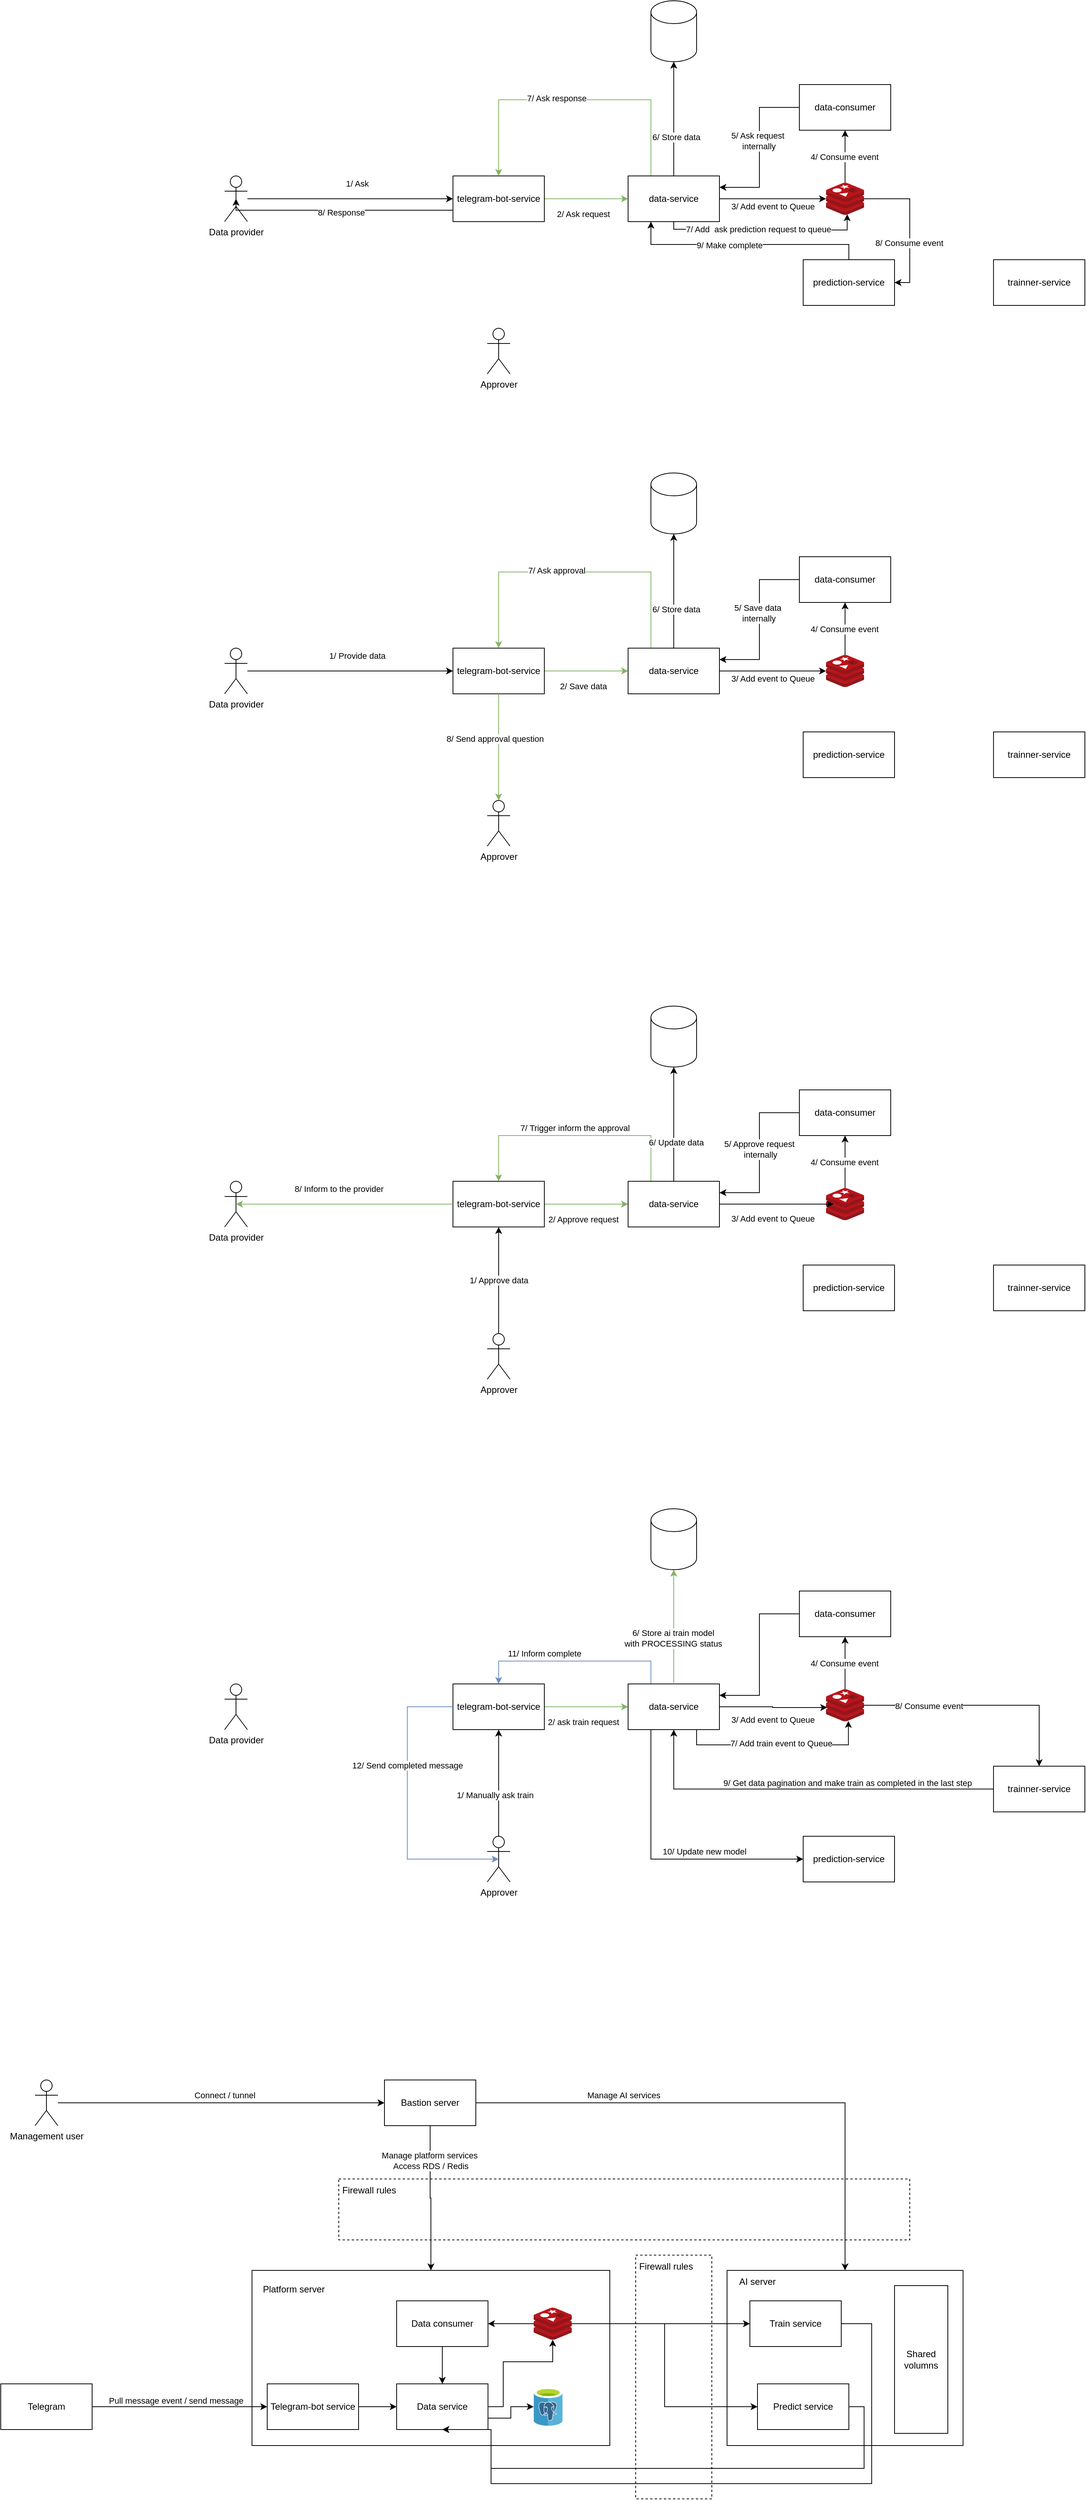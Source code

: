 <mxfile version="26.2.12">
  <diagram name="Trang-1" id="AXWlvSNla_RAR7lnpOjU">
    <mxGraphModel dx="2284" dy="2015" grid="1" gridSize="10" guides="1" tooltips="1" connect="1" arrows="1" fold="1" page="1" pageScale="1" pageWidth="827" pageHeight="1169" math="0" shadow="0">
      <root>
        <mxCell id="0" />
        <mxCell id="1" parent="0" />
        <mxCell id="k8JCHffFgAKn8S13gcyo-135" value="" style="rounded=0;whiteSpace=wrap;html=1;dashed=1;" vertex="1" parent="1">
          <mxGeometry x="390" y="2170" width="750" height="80" as="geometry" />
        </mxCell>
        <mxCell id="k8JCHffFgAKn8S13gcyo-133" value="" style="rounded=0;whiteSpace=wrap;html=1;dashed=1;" vertex="1" parent="1">
          <mxGeometry x="780" y="2270" width="100" height="320" as="geometry" />
        </mxCell>
        <mxCell id="k8JCHffFgAKn8S13gcyo-103" value="" style="rounded=0;whiteSpace=wrap;html=1;" vertex="1" parent="1">
          <mxGeometry x="276" y="2290" width="470" height="230" as="geometry" />
        </mxCell>
        <mxCell id="b6K9dIR8Z8Ix09CzyU5L-2" value="Approver" style="shape=umlActor;verticalLabelPosition=bottom;verticalAlign=top;html=1;outlineConnect=0;" parent="1" vertex="1">
          <mxGeometry x="585" y="360" width="30" height="60" as="geometry" />
        </mxCell>
        <mxCell id="b6K9dIR8Z8Ix09CzyU5L-9" style="edgeStyle=orthogonalEdgeStyle;rounded=0;orthogonalLoop=1;jettySize=auto;html=1;entryX=0;entryY=0.5;entryDx=0;entryDy=0;" parent="1" source="b6K9dIR8Z8Ix09CzyU5L-3" target="b6K9dIR8Z8Ix09CzyU5L-7" edge="1">
          <mxGeometry relative="1" as="geometry" />
        </mxCell>
        <mxCell id="b6K9dIR8Z8Ix09CzyU5L-21" value="1/ Provide data" style="edgeLabel;html=1;align=center;verticalAlign=middle;resizable=0;points=[];" parent="b6K9dIR8Z8Ix09CzyU5L-9" vertex="1" connectable="0">
          <mxGeometry x="-0.358" y="1" relative="1" as="geometry">
            <mxPoint x="57" y="-19" as="offset" />
          </mxGeometry>
        </mxCell>
        <mxCell id="b6K9dIR8Z8Ix09CzyU5L-3" value="Data provider" style="shape=umlActor;verticalLabelPosition=bottom;verticalAlign=top;html=1;outlineConnect=0;" parent="1" vertex="1">
          <mxGeometry x="240" y="160" width="30" height="60" as="geometry" />
        </mxCell>
        <mxCell id="b6K9dIR8Z8Ix09CzyU5L-4" value="trainner-service" style="rounded=0;whiteSpace=wrap;html=1;" parent="1" vertex="1">
          <mxGeometry x="1250" y="270" width="120" height="60" as="geometry" />
        </mxCell>
        <mxCell id="b6K9dIR8Z8Ix09CzyU5L-12" value="" style="edgeStyle=orthogonalEdgeStyle;rounded=0;orthogonalLoop=1;jettySize=auto;html=1;fillColor=#d5e8d4;strokeColor=light-dark(#82B366,#FFFFFF);" parent="1" source="b6K9dIR8Z8Ix09CzyU5L-7" target="b6K9dIR8Z8Ix09CzyU5L-11" edge="1">
          <mxGeometry relative="1" as="geometry">
            <Array as="points">
              <mxPoint x="720" y="190" />
              <mxPoint x="720" y="190" />
            </Array>
          </mxGeometry>
        </mxCell>
        <mxCell id="b6K9dIR8Z8Ix09CzyU5L-22" value="2/ Save data" style="edgeLabel;html=1;align=center;verticalAlign=middle;resizable=0;points=[];" parent="b6K9dIR8Z8Ix09CzyU5L-12" vertex="1" connectable="0">
          <mxGeometry x="-0.406" y="2" relative="1" as="geometry">
            <mxPoint x="18" y="22" as="offset" />
          </mxGeometry>
        </mxCell>
        <mxCell id="b6K9dIR8Z8Ix09CzyU5L-7" value="telegram-bot-service" style="rounded=0;whiteSpace=wrap;html=1;" parent="1" vertex="1">
          <mxGeometry x="540" y="160" width="120" height="60" as="geometry" />
        </mxCell>
        <mxCell id="b6K9dIR8Z8Ix09CzyU5L-10" value="prediction-service" style="rounded=0;whiteSpace=wrap;html=1;" parent="1" vertex="1">
          <mxGeometry x="1000" y="270" width="120" height="60" as="geometry" />
        </mxCell>
        <mxCell id="b6K9dIR8Z8Ix09CzyU5L-19" style="edgeStyle=orthogonalEdgeStyle;rounded=0;orthogonalLoop=1;jettySize=auto;html=1;exitX=0.25;exitY=0;exitDx=0;exitDy=0;entryX=0.5;entryY=0;entryDx=0;entryDy=0;fillColor=#d5e8d4;strokeColor=light-dark(#82B366,#67AB9F);" parent="1" source="b6K9dIR8Z8Ix09CzyU5L-11" target="b6K9dIR8Z8Ix09CzyU5L-7" edge="1">
          <mxGeometry relative="1" as="geometry">
            <Array as="points">
              <mxPoint x="800" y="60" />
              <mxPoint x="600" y="60" />
            </Array>
          </mxGeometry>
        </mxCell>
        <mxCell id="b6K9dIR8Z8Ix09CzyU5L-25" value="7/ Ask approval" style="edgeLabel;html=1;align=center;verticalAlign=middle;resizable=0;points=[];" parent="b6K9dIR8Z8Ix09CzyU5L-19" vertex="1" connectable="0">
          <mxGeometry x="0.117" y="-2" relative="1" as="geometry">
            <mxPoint x="-1" as="offset" />
          </mxGeometry>
        </mxCell>
        <mxCell id="k8JCHffFgAKn8S13gcyo-5" style="edgeStyle=orthogonalEdgeStyle;rounded=0;orthogonalLoop=1;jettySize=auto;html=1;" edge="1" parent="1" source="b6K9dIR8Z8Ix09CzyU5L-11" target="k8JCHffFgAKn8S13gcyo-3">
          <mxGeometry relative="1" as="geometry" />
        </mxCell>
        <mxCell id="k8JCHffFgAKn8S13gcyo-6" value="3/ Add event to Queue" style="edgeLabel;html=1;align=center;verticalAlign=middle;resizable=0;points=[];" vertex="1" connectable="0" parent="k8JCHffFgAKn8S13gcyo-5">
          <mxGeometry x="-0.435" y="3" relative="1" as="geometry">
            <mxPoint x="30" y="13" as="offset" />
          </mxGeometry>
        </mxCell>
        <mxCell id="b6K9dIR8Z8Ix09CzyU5L-11" value="data-service" style="rounded=0;whiteSpace=wrap;html=1;" parent="1" vertex="1">
          <mxGeometry x="770" y="160" width="120" height="60" as="geometry" />
        </mxCell>
        <mxCell id="b6K9dIR8Z8Ix09CzyU5L-13" value="" style="shape=cylinder3;whiteSpace=wrap;html=1;boundedLbl=1;backgroundOutline=1;size=15;" parent="1" vertex="1">
          <mxGeometry x="800" y="-70" width="60" height="80" as="geometry" />
        </mxCell>
        <mxCell id="b6K9dIR8Z8Ix09CzyU5L-14" style="edgeStyle=orthogonalEdgeStyle;rounded=0;orthogonalLoop=1;jettySize=auto;html=1;entryX=0.5;entryY=1;entryDx=0;entryDy=0;entryPerimeter=0;strokeColor=light-dark(#000000,#67AB9F);" parent="1" source="b6K9dIR8Z8Ix09CzyU5L-11" target="b6K9dIR8Z8Ix09CzyU5L-13" edge="1">
          <mxGeometry relative="1" as="geometry" />
        </mxCell>
        <mxCell id="b6K9dIR8Z8Ix09CzyU5L-23" value="&lt;span style=&quot;color: rgba(0, 0, 0, 0); font-family: monospace; font-size: 0px; text-align: start; background-color: rgb(251, 251, 251);&quot;&gt;%3CmxGraphModel%3E%3Croot%3E%3CmxCell%20id%3D%220%22%2F%3E%3CmxCell%20id%3D%221%22%20parent%3D%220%22%2F%3E%3CmxCell%20id%3D%222%22%20value%3D%222%2F%20Ssve%20data%22%20style%3D%22edgeLabel%3Bhtml%3D1%3Balign%3Dcenter%3BverticalAlign%3Dmiddle%3Bresizable%3D0%3Bpoints%3D%5B%5D%3B%22%20vertex%3D%221%22%20connectable%3D%220%22%20parent%3D%221%22%3E%3CmxGeometry%20x%3D%22710%22%20y%3D%22210%22%20as%3D%22geometry%22%2F%3E%3C%2FmxCell%3E%3C%2Froot%3E%3C%2FmxGraphModel%3&lt;/span&gt;" style="edgeLabel;html=1;align=center;verticalAlign=middle;resizable=0;points=[];" parent="b6K9dIR8Z8Ix09CzyU5L-14" vertex="1" connectable="0">
          <mxGeometry x="-0.107" y="-1" relative="1" as="geometry">
            <mxPoint as="offset" />
          </mxGeometry>
        </mxCell>
        <mxCell id="b6K9dIR8Z8Ix09CzyU5L-24" value="6/ Store data" style="edgeLabel;html=1;align=center;verticalAlign=middle;resizable=0;points=[];" parent="b6K9dIR8Z8Ix09CzyU5L-14" vertex="1" connectable="0">
          <mxGeometry x="-0.32" y="-3" relative="1" as="geometry">
            <mxPoint as="offset" />
          </mxGeometry>
        </mxCell>
        <mxCell id="b6K9dIR8Z8Ix09CzyU5L-20" style="edgeStyle=orthogonalEdgeStyle;rounded=0;orthogonalLoop=1;jettySize=auto;html=1;entryX=0.5;entryY=0;entryDx=0;entryDy=0;entryPerimeter=0;fillColor=#d5e8d4;strokeColor=light-dark(#82B366,#67AB9F);" parent="1" source="b6K9dIR8Z8Ix09CzyU5L-7" target="b6K9dIR8Z8Ix09CzyU5L-2" edge="1">
          <mxGeometry relative="1" as="geometry" />
        </mxCell>
        <mxCell id="b6K9dIR8Z8Ix09CzyU5L-26" value="8/ Send approval question" style="edgeLabel;html=1;align=center;verticalAlign=middle;resizable=0;points=[];" parent="b6K9dIR8Z8Ix09CzyU5L-20" vertex="1" connectable="0">
          <mxGeometry x="-0.158" y="-5" relative="1" as="geometry">
            <mxPoint as="offset" />
          </mxGeometry>
        </mxCell>
        <mxCell id="b6K9dIR8Z8Ix09CzyU5L-134" value="1/ Approve data" style="edgeStyle=orthogonalEdgeStyle;rounded=0;orthogonalLoop=1;jettySize=auto;html=1;entryX=0.5;entryY=1;entryDx=0;entryDy=0;" parent="1" source="b6K9dIR8Z8Ix09CzyU5L-28" target="b6K9dIR8Z8Ix09CzyU5L-35" edge="1">
          <mxGeometry relative="1" as="geometry" />
        </mxCell>
        <mxCell id="b6K9dIR8Z8Ix09CzyU5L-28" value="Approver" style="shape=umlActor;verticalLabelPosition=bottom;verticalAlign=top;html=1;outlineConnect=0;" parent="1" vertex="1">
          <mxGeometry x="585" y="1060" width="30" height="60" as="geometry" />
        </mxCell>
        <mxCell id="b6K9dIR8Z8Ix09CzyU5L-31" value="Data provider" style="shape=umlActor;verticalLabelPosition=bottom;verticalAlign=top;html=1;outlineConnect=0;" parent="1" vertex="1">
          <mxGeometry x="240" y="860" width="30" height="60" as="geometry" />
        </mxCell>
        <mxCell id="b6K9dIR8Z8Ix09CzyU5L-33" value="" style="edgeStyle=orthogonalEdgeStyle;rounded=0;orthogonalLoop=1;jettySize=auto;html=1;fillColor=#d5e8d4;strokeColor=light-dark(#82B366,#FFFFFF);" parent="1" source="b6K9dIR8Z8Ix09CzyU5L-35" target="b6K9dIR8Z8Ix09CzyU5L-39" edge="1">
          <mxGeometry relative="1" as="geometry" />
        </mxCell>
        <mxCell id="b6K9dIR8Z8Ix09CzyU5L-34" value="2/ Approve request" style="edgeLabel;html=1;align=center;verticalAlign=middle;resizable=0;points=[];" parent="b6K9dIR8Z8Ix09CzyU5L-33" vertex="1" connectable="0">
          <mxGeometry x="-0.406" y="2" relative="1" as="geometry">
            <mxPoint x="18" y="22" as="offset" />
          </mxGeometry>
        </mxCell>
        <mxCell id="b6K9dIR8Z8Ix09CzyU5L-35" value="telegram-bot-service" style="rounded=0;whiteSpace=wrap;html=1;" parent="1" vertex="1">
          <mxGeometry x="540" y="860" width="120" height="60" as="geometry" />
        </mxCell>
        <mxCell id="b6K9dIR8Z8Ix09CzyU5L-62" style="edgeStyle=orthogonalEdgeStyle;rounded=0;orthogonalLoop=1;jettySize=auto;html=1;exitX=0.25;exitY=0;exitDx=0;exitDy=0;entryX=0.5;entryY=0;entryDx=0;entryDy=0;fillColor=#d5e8d4;strokeColor=light-dark(#82B366,#67AB9F);" parent="1" source="b6K9dIR8Z8Ix09CzyU5L-39" target="b6K9dIR8Z8Ix09CzyU5L-35" edge="1">
          <mxGeometry relative="1" as="geometry">
            <Array as="points">
              <mxPoint x="800" y="800" />
              <mxPoint x="600" y="800" />
            </Array>
          </mxGeometry>
        </mxCell>
        <mxCell id="b6K9dIR8Z8Ix09CzyU5L-63" value="7/ Trigger inform the approval" style="edgeLabel;html=1;align=center;verticalAlign=middle;resizable=0;points=[];" parent="b6K9dIR8Z8Ix09CzyU5L-62" vertex="1" connectable="0">
          <mxGeometry x="0.217" y="-2" relative="1" as="geometry">
            <mxPoint x="34" y="-8" as="offset" />
          </mxGeometry>
        </mxCell>
        <mxCell id="b6K9dIR8Z8Ix09CzyU5L-39" value="data-service" style="rounded=0;whiteSpace=wrap;html=1;" parent="1" vertex="1">
          <mxGeometry x="770" y="860" width="120" height="60" as="geometry" />
        </mxCell>
        <mxCell id="b6K9dIR8Z8Ix09CzyU5L-40" value="" style="shape=cylinder3;whiteSpace=wrap;html=1;boundedLbl=1;backgroundOutline=1;size=15;" parent="1" vertex="1">
          <mxGeometry x="800" y="630" width="60" height="80" as="geometry" />
        </mxCell>
        <mxCell id="b6K9dIR8Z8Ix09CzyU5L-41" style="edgeStyle=orthogonalEdgeStyle;rounded=0;orthogonalLoop=1;jettySize=auto;html=1;entryX=0.5;entryY=1;entryDx=0;entryDy=0;entryPerimeter=0;strokeColor=light-dark(#000000,#67AB9F);" parent="1" source="b6K9dIR8Z8Ix09CzyU5L-39" target="b6K9dIR8Z8Ix09CzyU5L-40" edge="1">
          <mxGeometry relative="1" as="geometry" />
        </mxCell>
        <mxCell id="b6K9dIR8Z8Ix09CzyU5L-42" value="&lt;span style=&quot;color: rgba(0, 0, 0, 0); font-family: monospace; font-size: 0px; text-align: start; background-color: rgb(251, 251, 251);&quot;&gt;%3CmxGraphModel%3E%3Croot%3E%3CmxCell%20id%3D%220%22%2F%3E%3CmxCell%20id%3D%221%22%20parent%3D%220%22%2F%3E%3CmxCell%20id%3D%222%22%20value%3D%222%2F%20Ssve%20data%22%20style%3D%22edgeLabel%3Bhtml%3D1%3Balign%3Dcenter%3BverticalAlign%3Dmiddle%3Bresizable%3D0%3Bpoints%3D%5B%5D%3B%22%20vertex%3D%221%22%20connectable%3D%220%22%20parent%3D%221%22%3E%3CmxGeometry%20x%3D%22710%22%20y%3D%22210%22%20as%3D%22geometry%22%2F%3E%3C%2FmxCell%3E%3C%2Froot%3E%3C%2FmxGraphModel%3&lt;/span&gt;" style="edgeLabel;html=1;align=center;verticalAlign=middle;resizable=0;points=[];" parent="b6K9dIR8Z8Ix09CzyU5L-41" vertex="1" connectable="0">
          <mxGeometry x="-0.107" y="-1" relative="1" as="geometry">
            <mxPoint as="offset" />
          </mxGeometry>
        </mxCell>
        <mxCell id="b6K9dIR8Z8Ix09CzyU5L-43" value="6/ Update data" style="edgeLabel;html=1;align=center;verticalAlign=middle;resizable=0;points=[];" parent="b6K9dIR8Z8Ix09CzyU5L-41" vertex="1" connectable="0">
          <mxGeometry x="-0.32" y="-3" relative="1" as="geometry">
            <mxPoint as="offset" />
          </mxGeometry>
        </mxCell>
        <mxCell id="b6K9dIR8Z8Ix09CzyU5L-135" style="edgeStyle=orthogonalEdgeStyle;rounded=0;orthogonalLoop=1;jettySize=auto;html=1;entryX=0.5;entryY=1;entryDx=0;entryDy=0;" parent="1" source="b6K9dIR8Z8Ix09CzyU5L-47" target="b6K9dIR8Z8Ix09CzyU5L-52" edge="1">
          <mxGeometry relative="1" as="geometry" />
        </mxCell>
        <mxCell id="b6K9dIR8Z8Ix09CzyU5L-136" value="1/ Manually ask train" style="edgeLabel;html=1;align=center;verticalAlign=middle;resizable=0;points=[];" parent="b6K9dIR8Z8Ix09CzyU5L-135" vertex="1" connectable="0">
          <mxGeometry x="-0.229" y="5" relative="1" as="geometry">
            <mxPoint as="offset" />
          </mxGeometry>
        </mxCell>
        <mxCell id="b6K9dIR8Z8Ix09CzyU5L-47" value="Approver" style="shape=umlActor;verticalLabelPosition=bottom;verticalAlign=top;html=1;outlineConnect=0;" parent="1" vertex="1">
          <mxGeometry x="585" y="1720" width="30" height="60" as="geometry" />
        </mxCell>
        <mxCell id="b6K9dIR8Z8Ix09CzyU5L-48" value="Data provider" style="shape=umlActor;verticalLabelPosition=bottom;verticalAlign=top;html=1;outlineConnect=0;" parent="1" vertex="1">
          <mxGeometry x="240" y="1520" width="30" height="60" as="geometry" />
        </mxCell>
        <mxCell id="b6K9dIR8Z8Ix09CzyU5L-50" value="" style="edgeStyle=orthogonalEdgeStyle;rounded=0;orthogonalLoop=1;jettySize=auto;html=1;fillColor=#d5e8d4;strokeColor=light-dark(#82b366, #ffffff);" parent="1" source="b6K9dIR8Z8Ix09CzyU5L-52" target="b6K9dIR8Z8Ix09CzyU5L-54" edge="1">
          <mxGeometry relative="1" as="geometry">
            <Array as="points">
              <mxPoint x="720" y="1550" />
              <mxPoint x="720" y="1550" />
            </Array>
          </mxGeometry>
        </mxCell>
        <mxCell id="b6K9dIR8Z8Ix09CzyU5L-51" value="2/ ask train request" style="edgeLabel;html=1;align=center;verticalAlign=middle;resizable=0;points=[];" parent="b6K9dIR8Z8Ix09CzyU5L-50" vertex="1" connectable="0">
          <mxGeometry x="-0.406" y="2" relative="1" as="geometry">
            <mxPoint x="18" y="22" as="offset" />
          </mxGeometry>
        </mxCell>
        <mxCell id="b6K9dIR8Z8Ix09CzyU5L-52" value="telegram-bot-service" style="rounded=0;whiteSpace=wrap;html=1;" parent="1" vertex="1">
          <mxGeometry x="540" y="1520" width="120" height="60" as="geometry" />
        </mxCell>
        <mxCell id="b6K9dIR8Z8Ix09CzyU5L-71" style="edgeStyle=orthogonalEdgeStyle;rounded=0;orthogonalLoop=1;jettySize=auto;html=1;exitX=0.25;exitY=0;exitDx=0;exitDy=0;entryX=0.5;entryY=0;entryDx=0;entryDy=0;fillColor=#dae8fc;strokeColor=light-dark(#6C8EBF,#A680B8);" parent="1" source="b6K9dIR8Z8Ix09CzyU5L-54" target="b6K9dIR8Z8Ix09CzyU5L-52" edge="1">
          <mxGeometry relative="1" as="geometry">
            <Array as="points">
              <mxPoint x="800" y="1490" />
              <mxPoint x="600" y="1490" />
            </Array>
          </mxGeometry>
        </mxCell>
        <mxCell id="b6K9dIR8Z8Ix09CzyU5L-72" value="11/ Inform complete" style="edgeLabel;html=1;align=center;verticalAlign=middle;resizable=0;points=[];" parent="b6K9dIR8Z8Ix09CzyU5L-71" vertex="1" connectable="0">
          <mxGeometry x="0.299" y="1" relative="1" as="geometry">
            <mxPoint x="-1" y="-11" as="offset" />
          </mxGeometry>
        </mxCell>
        <mxCell id="k8JCHffFgAKn8S13gcyo-99" style="edgeStyle=orthogonalEdgeStyle;rounded=0;orthogonalLoop=1;jettySize=auto;html=1;exitX=0.25;exitY=1;exitDx=0;exitDy=0;entryX=0;entryY=0.5;entryDx=0;entryDy=0;strokeColor=light-dark(#000000,#A680B8);" edge="1" parent="1" source="b6K9dIR8Z8Ix09CzyU5L-54" target="k8JCHffFgAKn8S13gcyo-85">
          <mxGeometry relative="1" as="geometry" />
        </mxCell>
        <mxCell id="k8JCHffFgAKn8S13gcyo-100" value="10/ Update new model" style="edgeLabel;html=1;align=center;verticalAlign=middle;resizable=0;points=[];" vertex="1" connectable="0" parent="k8JCHffFgAKn8S13gcyo-99">
          <mxGeometry x="-0.019" relative="1" as="geometry">
            <mxPoint x="58" y="-10" as="offset" />
          </mxGeometry>
        </mxCell>
        <mxCell id="b6K9dIR8Z8Ix09CzyU5L-54" value="data-service" style="rounded=0;whiteSpace=wrap;html=1;" parent="1" vertex="1">
          <mxGeometry x="770" y="1520" width="120" height="60" as="geometry" />
        </mxCell>
        <mxCell id="b6K9dIR8Z8Ix09CzyU5L-55" value="" style="shape=cylinder3;whiteSpace=wrap;html=1;boundedLbl=1;backgroundOutline=1;size=15;" parent="1" vertex="1">
          <mxGeometry x="800" y="1290" width="60" height="80" as="geometry" />
        </mxCell>
        <mxCell id="b6K9dIR8Z8Ix09CzyU5L-56" style="edgeStyle=orthogonalEdgeStyle;rounded=0;orthogonalLoop=1;jettySize=auto;html=1;entryX=0.5;entryY=1;entryDx=0;entryDy=0;entryPerimeter=0;fillColor=#d5e8d4;strokeColor=light-dark(#82B366,#67AB9F);" parent="1" source="b6K9dIR8Z8Ix09CzyU5L-54" target="b6K9dIR8Z8Ix09CzyU5L-55" edge="1">
          <mxGeometry relative="1" as="geometry" />
        </mxCell>
        <mxCell id="b6K9dIR8Z8Ix09CzyU5L-57" value="&lt;span style=&quot;color: rgba(0, 0, 0, 0); font-family: monospace; font-size: 0px; text-align: start; background-color: rgb(251, 251, 251);&quot;&gt;%3CmxGraphModel%3E%3Croot%3E%3CmxCell%20id%3D%220%22%2F%3E%3CmxCell%20id%3D%221%22%20parent%3D%220%22%2F%3E%3CmxCell%20id%3D%222%22%20value%3D%222%2F%20Ssve%20data%22%20style%3D%22edgeLabel%3Bhtml%3D1%3Balign%3Dcenter%3BverticalAlign%3Dmiddle%3Bresizable%3D0%3Bpoints%3D%5B%5D%3B%22%20vertex%3D%221%22%20connectable%3D%220%22%20parent%3D%221%22%3E%3CmxGeometry%20x%3D%22710%22%20y%3D%22210%22%20as%3D%22geometry%22%2F%3E%3C%2FmxCell%3E%3C%2Froot%3E%3C%2FmxGraphModel%3&lt;/span&gt;" style="edgeLabel;html=1;align=center;verticalAlign=middle;resizable=0;points=[];" parent="b6K9dIR8Z8Ix09CzyU5L-56" vertex="1" connectable="0">
          <mxGeometry x="-0.107" y="-1" relative="1" as="geometry">
            <mxPoint as="offset" />
          </mxGeometry>
        </mxCell>
        <mxCell id="b6K9dIR8Z8Ix09CzyU5L-66" value="6/ Store ai train model&lt;div&gt;with PROCESSING status&lt;/div&gt;" style="edgeLabel;html=1;align=center;verticalAlign=middle;resizable=0;points=[];" parent="b6K9dIR8Z8Ix09CzyU5L-56" vertex="1" connectable="0">
          <mxGeometry x="-0.194" y="1" relative="1" as="geometry">
            <mxPoint as="offset" />
          </mxGeometry>
        </mxCell>
        <mxCell id="b6K9dIR8Z8Ix09CzyU5L-64" style="edgeStyle=orthogonalEdgeStyle;rounded=0;orthogonalLoop=1;jettySize=auto;html=1;entryX=0.5;entryY=0.5;entryDx=0;entryDy=0;entryPerimeter=0;strokeColor=light-dark(#82B366,#67AB9F);fillColor=#d5e8d4;" parent="1" source="b6K9dIR8Z8Ix09CzyU5L-35" target="b6K9dIR8Z8Ix09CzyU5L-31" edge="1">
          <mxGeometry relative="1" as="geometry" />
        </mxCell>
        <mxCell id="b6K9dIR8Z8Ix09CzyU5L-65" value="8/ Inform to the provider" style="edgeLabel;html=1;align=center;verticalAlign=middle;resizable=0;points=[];" parent="b6K9dIR8Z8Ix09CzyU5L-64" vertex="1" connectable="0">
          <mxGeometry x="0.201" y="1" relative="1" as="geometry">
            <mxPoint x="21" y="-21" as="offset" />
          </mxGeometry>
        </mxCell>
        <mxCell id="b6K9dIR8Z8Ix09CzyU5L-73" style="edgeStyle=orthogonalEdgeStyle;rounded=0;orthogonalLoop=1;jettySize=auto;html=1;entryX=0.5;entryY=0.5;entryDx=0;entryDy=0;entryPerimeter=0;fillColor=#dae8fc;strokeColor=light-dark(#6C8EBF,#A680B8);" parent="1" source="b6K9dIR8Z8Ix09CzyU5L-52" target="b6K9dIR8Z8Ix09CzyU5L-47" edge="1">
          <mxGeometry relative="1" as="geometry">
            <Array as="points">
              <mxPoint x="480" y="1550" />
              <mxPoint x="480" y="1750" />
            </Array>
          </mxGeometry>
        </mxCell>
        <mxCell id="b6K9dIR8Z8Ix09CzyU5L-74" value="12/ Send completed message" style="edgeLabel;html=1;align=center;verticalAlign=middle;resizable=0;points=[];" parent="b6K9dIR8Z8Ix09CzyU5L-73" vertex="1" connectable="0">
          <mxGeometry x="-0.281" relative="1" as="geometry">
            <mxPoint as="offset" />
          </mxGeometry>
        </mxCell>
        <mxCell id="k8JCHffFgAKn8S13gcyo-7" style="edgeStyle=orthogonalEdgeStyle;rounded=0;orthogonalLoop=1;jettySize=auto;html=1;entryX=0.5;entryY=1;entryDx=0;entryDy=0;strokeColor=light-dark(#000000,#67AB9F);" edge="1" parent="1" source="k8JCHffFgAKn8S13gcyo-3" target="k8JCHffFgAKn8S13gcyo-4">
          <mxGeometry relative="1" as="geometry" />
        </mxCell>
        <mxCell id="k8JCHffFgAKn8S13gcyo-8" value="4/ Consume event" style="edgeLabel;html=1;align=center;verticalAlign=middle;resizable=0;points=[];" vertex="1" connectable="0" parent="k8JCHffFgAKn8S13gcyo-7">
          <mxGeometry x="0.006" y="1" relative="1" as="geometry">
            <mxPoint as="offset" />
          </mxGeometry>
        </mxCell>
        <mxCell id="k8JCHffFgAKn8S13gcyo-3" value="" style="image;sketch=0;aspect=fixed;html=1;points=[];align=center;fontSize=12;image=img/lib/mscae/Cache_Redis_Product.svg;" vertex="1" parent="1">
          <mxGeometry x="1030" y="169" width="50" height="42" as="geometry" />
        </mxCell>
        <mxCell id="k8JCHffFgAKn8S13gcyo-9" style="edgeStyle=orthogonalEdgeStyle;rounded=0;orthogonalLoop=1;jettySize=auto;html=1;entryX=1;entryY=0.25;entryDx=0;entryDy=0;strokeColor=light-dark(#000000,#67AB9F);" edge="1" parent="1" source="k8JCHffFgAKn8S13gcyo-4" target="b6K9dIR8Z8Ix09CzyU5L-11">
          <mxGeometry relative="1" as="geometry" />
        </mxCell>
        <mxCell id="k8JCHffFgAKn8S13gcyo-10" value="5/ Save data&lt;div&gt;&amp;nbsp;internally&lt;/div&gt;" style="edgeLabel;html=1;align=center;verticalAlign=middle;resizable=0;points=[];" vertex="1" connectable="0" parent="k8JCHffFgAKn8S13gcyo-9">
          <mxGeometry x="-0.079" y="-3" relative="1" as="geometry">
            <mxPoint as="offset" />
          </mxGeometry>
        </mxCell>
        <mxCell id="k8JCHffFgAKn8S13gcyo-4" value="data-consumer" style="rounded=0;whiteSpace=wrap;html=1;" vertex="1" parent="1">
          <mxGeometry x="995" y="40" width="120" height="60" as="geometry" />
        </mxCell>
        <mxCell id="k8JCHffFgAKn8S13gcyo-11" value="trainner-service" style="rounded=0;whiteSpace=wrap;html=1;" vertex="1" parent="1">
          <mxGeometry x="1250" y="970" width="120" height="60" as="geometry" />
        </mxCell>
        <mxCell id="k8JCHffFgAKn8S13gcyo-12" value="prediction-service" style="rounded=0;whiteSpace=wrap;html=1;" vertex="1" parent="1">
          <mxGeometry x="1000" y="970" width="120" height="60" as="geometry" />
        </mxCell>
        <mxCell id="k8JCHffFgAKn8S13gcyo-13" value="3/ Add event to Queue" style="edgeLabel;html=1;align=center;verticalAlign=middle;resizable=0;points=[];" vertex="1" connectable="0" parent="1">
          <mxGeometry x="960" y="909" as="geometry" />
        </mxCell>
        <mxCell id="k8JCHffFgAKn8S13gcyo-14" style="edgeStyle=orthogonalEdgeStyle;rounded=0;orthogonalLoop=1;jettySize=auto;html=1;entryX=0.5;entryY=1;entryDx=0;entryDy=0;strokeColor=light-dark(#000000,#67AB9F);" edge="1" parent="1" source="k8JCHffFgAKn8S13gcyo-16" target="k8JCHffFgAKn8S13gcyo-18">
          <mxGeometry relative="1" as="geometry" />
        </mxCell>
        <mxCell id="k8JCHffFgAKn8S13gcyo-15" value="4/ Consume event" style="edgeLabel;html=1;align=center;verticalAlign=middle;resizable=0;points=[];" vertex="1" connectable="0" parent="k8JCHffFgAKn8S13gcyo-14">
          <mxGeometry x="0.006" y="1" relative="1" as="geometry">
            <mxPoint as="offset" />
          </mxGeometry>
        </mxCell>
        <mxCell id="k8JCHffFgAKn8S13gcyo-16" value="" style="image;sketch=0;aspect=fixed;html=1;points=[];align=center;fontSize=12;image=img/lib/mscae/Cache_Redis_Product.svg;" vertex="1" parent="1">
          <mxGeometry x="1030" y="869" width="50" height="42" as="geometry" />
        </mxCell>
        <mxCell id="k8JCHffFgAKn8S13gcyo-20" style="edgeStyle=orthogonalEdgeStyle;rounded=0;orthogonalLoop=1;jettySize=auto;html=1;entryX=1;entryY=0.25;entryDx=0;entryDy=0;strokeColor=light-dark(#000000,#67AB9F);" edge="1" parent="1" source="k8JCHffFgAKn8S13gcyo-18" target="b6K9dIR8Z8Ix09CzyU5L-39">
          <mxGeometry relative="1" as="geometry" />
        </mxCell>
        <mxCell id="k8JCHffFgAKn8S13gcyo-21" value="5/ Approve request&lt;div&gt;&amp;nbsp;internally&lt;/div&gt;" style="edgeLabel;html=1;align=center;verticalAlign=middle;resizable=0;points=[];" vertex="1" connectable="0" parent="k8JCHffFgAKn8S13gcyo-20">
          <mxGeometry x="-0.042" y="-1" relative="1" as="geometry">
            <mxPoint as="offset" />
          </mxGeometry>
        </mxCell>
        <mxCell id="k8JCHffFgAKn8S13gcyo-18" value="data-consumer" style="rounded=0;whiteSpace=wrap;html=1;" vertex="1" parent="1">
          <mxGeometry x="995" y="740" width="120" height="60" as="geometry" />
        </mxCell>
        <mxCell id="k8JCHffFgAKn8S13gcyo-19" style="edgeStyle=orthogonalEdgeStyle;rounded=0;orthogonalLoop=1;jettySize=auto;html=1;entryX=0.2;entryY=0.5;entryDx=0;entryDy=0;entryPerimeter=0;strokeColor=light-dark(#000000,#FFFFFF);" edge="1" parent="1" source="b6K9dIR8Z8Ix09CzyU5L-39" target="k8JCHffFgAKn8S13gcyo-16">
          <mxGeometry relative="1" as="geometry" />
        </mxCell>
        <mxCell id="k8JCHffFgAKn8S13gcyo-49" value="Approver" style="shape=umlActor;verticalLabelPosition=bottom;verticalAlign=top;html=1;outlineConnect=0;" vertex="1" parent="1">
          <mxGeometry x="585" y="-260" width="30" height="60" as="geometry" />
        </mxCell>
        <mxCell id="k8JCHffFgAKn8S13gcyo-50" style="edgeStyle=orthogonalEdgeStyle;rounded=0;orthogonalLoop=1;jettySize=auto;html=1;entryX=0;entryY=0.5;entryDx=0;entryDy=0;" edge="1" parent="1" source="k8JCHffFgAKn8S13gcyo-52" target="k8JCHffFgAKn8S13gcyo-56">
          <mxGeometry relative="1" as="geometry" />
        </mxCell>
        <mxCell id="k8JCHffFgAKn8S13gcyo-51" value="1/ Ask" style="edgeLabel;html=1;align=center;verticalAlign=middle;resizable=0;points=[];" vertex="1" connectable="0" parent="k8JCHffFgAKn8S13gcyo-50">
          <mxGeometry x="-0.358" y="1" relative="1" as="geometry">
            <mxPoint x="57" y="-19" as="offset" />
          </mxGeometry>
        </mxCell>
        <mxCell id="k8JCHffFgAKn8S13gcyo-52" value="Data provider" style="shape=umlActor;verticalLabelPosition=bottom;verticalAlign=top;html=1;outlineConnect=0;" vertex="1" parent="1">
          <mxGeometry x="240" y="-460" width="30" height="60" as="geometry" />
        </mxCell>
        <mxCell id="k8JCHffFgAKn8S13gcyo-53" value="trainner-service" style="rounded=0;whiteSpace=wrap;html=1;" vertex="1" parent="1">
          <mxGeometry x="1250" y="-350" width="120" height="60" as="geometry" />
        </mxCell>
        <mxCell id="k8JCHffFgAKn8S13gcyo-54" value="" style="edgeStyle=orthogonalEdgeStyle;rounded=0;orthogonalLoop=1;jettySize=auto;html=1;fillColor=#d5e8d4;strokeColor=light-dark(#82B366,#FFFFFF);" edge="1" parent="1" source="k8JCHffFgAKn8S13gcyo-56" target="k8JCHffFgAKn8S13gcyo-62">
          <mxGeometry relative="1" as="geometry">
            <Array as="points">
              <mxPoint x="720" y="-430" />
              <mxPoint x="720" y="-430" />
            </Array>
          </mxGeometry>
        </mxCell>
        <mxCell id="k8JCHffFgAKn8S13gcyo-55" value="2/ Ask request" style="edgeLabel;html=1;align=center;verticalAlign=middle;resizable=0;points=[];" vertex="1" connectable="0" parent="k8JCHffFgAKn8S13gcyo-54">
          <mxGeometry x="-0.406" y="2" relative="1" as="geometry">
            <mxPoint x="18" y="22" as="offset" />
          </mxGeometry>
        </mxCell>
        <mxCell id="k8JCHffFgAKn8S13gcyo-56" value="telegram-bot-service" style="rounded=0;whiteSpace=wrap;html=1;" vertex="1" parent="1">
          <mxGeometry x="540" y="-460" width="120" height="60" as="geometry" />
        </mxCell>
        <mxCell id="k8JCHffFgAKn8S13gcyo-80" style="edgeStyle=orthogonalEdgeStyle;rounded=0;orthogonalLoop=1;jettySize=auto;html=1;entryX=0.25;entryY=1;entryDx=0;entryDy=0;strokeColor=light-dark(#000000,#A680B8);" edge="1" parent="1" source="k8JCHffFgAKn8S13gcyo-57" target="k8JCHffFgAKn8S13gcyo-62">
          <mxGeometry relative="1" as="geometry">
            <Array as="points">
              <mxPoint x="1060" y="-370" />
              <mxPoint x="800" y="-370" />
            </Array>
          </mxGeometry>
        </mxCell>
        <mxCell id="k8JCHffFgAKn8S13gcyo-81" value="9/ Make complete" style="edgeLabel;html=1;align=center;verticalAlign=middle;resizable=0;points=[];" vertex="1" connectable="0" parent="k8JCHffFgAKn8S13gcyo-80">
          <mxGeometry x="0.144" y="1" relative="1" as="geometry">
            <mxPoint as="offset" />
          </mxGeometry>
        </mxCell>
        <mxCell id="k8JCHffFgAKn8S13gcyo-57" value="prediction-service" style="rounded=0;whiteSpace=wrap;html=1;" vertex="1" parent="1">
          <mxGeometry x="1000" y="-350" width="120" height="60" as="geometry" />
        </mxCell>
        <mxCell id="k8JCHffFgAKn8S13gcyo-58" style="edgeStyle=orthogonalEdgeStyle;rounded=0;orthogonalLoop=1;jettySize=auto;html=1;exitX=0.25;exitY=0;exitDx=0;exitDy=0;entryX=0.5;entryY=0;entryDx=0;entryDy=0;fillColor=#d5e8d4;strokeColor=light-dark(#82B366,#A680B8);" edge="1" parent="1" source="k8JCHffFgAKn8S13gcyo-62" target="k8JCHffFgAKn8S13gcyo-56">
          <mxGeometry relative="1" as="geometry">
            <Array as="points">
              <mxPoint x="800" y="-560" />
              <mxPoint x="600" y="-560" />
            </Array>
          </mxGeometry>
        </mxCell>
        <mxCell id="k8JCHffFgAKn8S13gcyo-59" value="7/ Ask response" style="edgeLabel;html=1;align=center;verticalAlign=middle;resizable=0;points=[];" vertex="1" connectable="0" parent="k8JCHffFgAKn8S13gcyo-58">
          <mxGeometry x="0.117" y="-2" relative="1" as="geometry">
            <mxPoint x="-1" as="offset" />
          </mxGeometry>
        </mxCell>
        <mxCell id="k8JCHffFgAKn8S13gcyo-60" style="edgeStyle=orthogonalEdgeStyle;rounded=0;orthogonalLoop=1;jettySize=auto;html=1;" edge="1" parent="1" source="k8JCHffFgAKn8S13gcyo-62" target="k8JCHffFgAKn8S13gcyo-72">
          <mxGeometry relative="1" as="geometry" />
        </mxCell>
        <mxCell id="k8JCHffFgAKn8S13gcyo-61" value="3/ Add event to Queue" style="edgeLabel;html=1;align=center;verticalAlign=middle;resizable=0;points=[];" vertex="1" connectable="0" parent="k8JCHffFgAKn8S13gcyo-60">
          <mxGeometry x="-0.435" y="3" relative="1" as="geometry">
            <mxPoint x="30" y="13" as="offset" />
          </mxGeometry>
        </mxCell>
        <mxCell id="k8JCHffFgAKn8S13gcyo-62" value="data-service" style="rounded=0;whiteSpace=wrap;html=1;" vertex="1" parent="1">
          <mxGeometry x="770" y="-460" width="120" height="60" as="geometry" />
        </mxCell>
        <mxCell id="k8JCHffFgAKn8S13gcyo-63" value="" style="shape=cylinder3;whiteSpace=wrap;html=1;boundedLbl=1;backgroundOutline=1;size=15;" vertex="1" parent="1">
          <mxGeometry x="800" y="-690" width="60" height="80" as="geometry" />
        </mxCell>
        <mxCell id="k8JCHffFgAKn8S13gcyo-64" style="edgeStyle=orthogonalEdgeStyle;rounded=0;orthogonalLoop=1;jettySize=auto;html=1;entryX=0.5;entryY=1;entryDx=0;entryDy=0;entryPerimeter=0;strokeColor=light-dark(#000000,#67AB9F);" edge="1" parent="1" source="k8JCHffFgAKn8S13gcyo-62" target="k8JCHffFgAKn8S13gcyo-63">
          <mxGeometry relative="1" as="geometry" />
        </mxCell>
        <mxCell id="k8JCHffFgAKn8S13gcyo-65" value="&lt;span style=&quot;color: rgba(0, 0, 0, 0); font-family: monospace; font-size: 0px; text-align: start; background-color: rgb(251, 251, 251);&quot;&gt;%3CmxGraphModel%3E%3Croot%3E%3CmxCell%20id%3D%220%22%2F%3E%3CmxCell%20id%3D%221%22%20parent%3D%220%22%2F%3E%3CmxCell%20id%3D%222%22%20value%3D%222%2F%20Ssve%20data%22%20style%3D%22edgeLabel%3Bhtml%3D1%3Balign%3Dcenter%3BverticalAlign%3Dmiddle%3Bresizable%3D0%3Bpoints%3D%5B%5D%3B%22%20vertex%3D%221%22%20connectable%3D%220%22%20parent%3D%221%22%3E%3CmxGeometry%20x%3D%22710%22%20y%3D%22210%22%20as%3D%22geometry%22%2F%3E%3C%2FmxCell%3E%3C%2Froot%3E%3C%2FmxGraphModel%3&lt;/span&gt;" style="edgeLabel;html=1;align=center;verticalAlign=middle;resizable=0;points=[];" vertex="1" connectable="0" parent="k8JCHffFgAKn8S13gcyo-64">
          <mxGeometry x="-0.107" y="-1" relative="1" as="geometry">
            <mxPoint as="offset" />
          </mxGeometry>
        </mxCell>
        <mxCell id="k8JCHffFgAKn8S13gcyo-66" value="6/ Store data" style="edgeLabel;html=1;align=center;verticalAlign=middle;resizable=0;points=[];" vertex="1" connectable="0" parent="k8JCHffFgAKn8S13gcyo-64">
          <mxGeometry x="-0.32" y="-3" relative="1" as="geometry">
            <mxPoint as="offset" />
          </mxGeometry>
        </mxCell>
        <mxCell id="k8JCHffFgAKn8S13gcyo-70" style="edgeStyle=orthogonalEdgeStyle;rounded=0;orthogonalLoop=1;jettySize=auto;html=1;entryX=0.5;entryY=1;entryDx=0;entryDy=0;strokeColor=light-dark(#000000,#67AB9F);" edge="1" parent="1" source="k8JCHffFgAKn8S13gcyo-72" target="k8JCHffFgAKn8S13gcyo-75">
          <mxGeometry relative="1" as="geometry" />
        </mxCell>
        <mxCell id="k8JCHffFgAKn8S13gcyo-71" value="4/ Consume event" style="edgeLabel;html=1;align=center;verticalAlign=middle;resizable=0;points=[];" vertex="1" connectable="0" parent="k8JCHffFgAKn8S13gcyo-70">
          <mxGeometry x="0.006" y="1" relative="1" as="geometry">
            <mxPoint as="offset" />
          </mxGeometry>
        </mxCell>
        <mxCell id="k8JCHffFgAKn8S13gcyo-78" style="edgeStyle=orthogonalEdgeStyle;rounded=0;orthogonalLoop=1;jettySize=auto;html=1;entryX=1;entryY=0.5;entryDx=0;entryDy=0;strokeColor=light-dark(#000000,#A680B8);" edge="1" parent="1" source="k8JCHffFgAKn8S13gcyo-72" target="k8JCHffFgAKn8S13gcyo-57">
          <mxGeometry relative="1" as="geometry">
            <Array as="points">
              <mxPoint x="1140" y="-430" />
              <mxPoint x="1140" y="-320" />
            </Array>
          </mxGeometry>
        </mxCell>
        <mxCell id="k8JCHffFgAKn8S13gcyo-79" value="8/ Consume event" style="edgeLabel;html=1;align=center;verticalAlign=middle;resizable=0;points=[];" vertex="1" connectable="0" parent="k8JCHffFgAKn8S13gcyo-78">
          <mxGeometry x="0.239" y="-1" relative="1" as="geometry">
            <mxPoint as="offset" />
          </mxGeometry>
        </mxCell>
        <mxCell id="k8JCHffFgAKn8S13gcyo-72" value="" style="image;sketch=0;aspect=fixed;html=1;points=[];align=center;fontSize=12;image=img/lib/mscae/Cache_Redis_Product.svg;" vertex="1" parent="1">
          <mxGeometry x="1030" y="-451" width="50" height="42" as="geometry" />
        </mxCell>
        <mxCell id="k8JCHffFgAKn8S13gcyo-73" style="edgeStyle=orthogonalEdgeStyle;rounded=0;orthogonalLoop=1;jettySize=auto;html=1;entryX=1;entryY=0.25;entryDx=0;entryDy=0;strokeColor=light-dark(#000000,#67AB9F);" edge="1" parent="1" source="k8JCHffFgAKn8S13gcyo-75" target="k8JCHffFgAKn8S13gcyo-62">
          <mxGeometry relative="1" as="geometry" />
        </mxCell>
        <mxCell id="k8JCHffFgAKn8S13gcyo-74" value="5/ Ask request&lt;div&gt;&amp;nbsp;internally&lt;/div&gt;" style="edgeLabel;html=1;align=center;verticalAlign=middle;resizable=0;points=[];" vertex="1" connectable="0" parent="k8JCHffFgAKn8S13gcyo-73">
          <mxGeometry x="-0.079" y="-3" relative="1" as="geometry">
            <mxPoint as="offset" />
          </mxGeometry>
        </mxCell>
        <mxCell id="k8JCHffFgAKn8S13gcyo-75" value="data-consumer" style="rounded=0;whiteSpace=wrap;html=1;" vertex="1" parent="1">
          <mxGeometry x="995" y="-580" width="120" height="60" as="geometry" />
        </mxCell>
        <mxCell id="k8JCHffFgAKn8S13gcyo-76" style="edgeStyle=orthogonalEdgeStyle;rounded=0;orthogonalLoop=1;jettySize=auto;html=1;entryX=0.556;entryY=0.981;entryDx=0;entryDy=0;entryPerimeter=0;strokeColor=light-dark(#000000,#67AB9F);" edge="1" parent="1" source="k8JCHffFgAKn8S13gcyo-62" target="k8JCHffFgAKn8S13gcyo-72">
          <mxGeometry relative="1" as="geometry">
            <Array as="points">
              <mxPoint x="830" y="-390" />
              <mxPoint x="960" y="-390" />
              <mxPoint x="1058" y="-389" />
            </Array>
          </mxGeometry>
        </mxCell>
        <mxCell id="k8JCHffFgAKn8S13gcyo-77" value="7/ Add&amp;nbsp; ask prediction request to queue" style="edgeLabel;html=1;align=center;verticalAlign=middle;resizable=0;points=[];" vertex="1" connectable="0" parent="k8JCHffFgAKn8S13gcyo-76">
          <mxGeometry x="-0.07" relative="1" as="geometry">
            <mxPoint as="offset" />
          </mxGeometry>
        </mxCell>
        <mxCell id="k8JCHffFgAKn8S13gcyo-82" style="edgeStyle=orthogonalEdgeStyle;rounded=0;orthogonalLoop=1;jettySize=auto;html=1;exitX=0;exitY=0.75;exitDx=0;exitDy=0;entryX=0.5;entryY=0.5;entryDx=0;entryDy=0;entryPerimeter=0;strokeColor=light-dark(#000000,#A680B8);" edge="1" parent="1" source="k8JCHffFgAKn8S13gcyo-56" target="k8JCHffFgAKn8S13gcyo-52">
          <mxGeometry relative="1" as="geometry">
            <Array as="points">
              <mxPoint x="255" y="-415" />
            </Array>
          </mxGeometry>
        </mxCell>
        <mxCell id="k8JCHffFgAKn8S13gcyo-83" value="8/ Response" style="edgeLabel;html=1;align=center;verticalAlign=middle;resizable=0;points=[];" vertex="1" connectable="0" parent="k8JCHffFgAKn8S13gcyo-82">
          <mxGeometry x="-0.02" y="3" relative="1" as="geometry">
            <mxPoint as="offset" />
          </mxGeometry>
        </mxCell>
        <mxCell id="k8JCHffFgAKn8S13gcyo-97" style="edgeStyle=orthogonalEdgeStyle;rounded=0;orthogonalLoop=1;jettySize=auto;html=1;entryX=0.5;entryY=1;entryDx=0;entryDy=0;strokeColor=light-dark(#000000,#A680B8);" edge="1" parent="1" source="k8JCHffFgAKn8S13gcyo-84" target="b6K9dIR8Z8Ix09CzyU5L-54">
          <mxGeometry relative="1" as="geometry" />
        </mxCell>
        <mxCell id="k8JCHffFgAKn8S13gcyo-98" value="9/ Get data pagination and make train as completed in the last step" style="edgeLabel;html=1;align=center;verticalAlign=middle;resizable=0;points=[];" vertex="1" connectable="0" parent="k8JCHffFgAKn8S13gcyo-97">
          <mxGeometry x="0.167" y="2" relative="1" as="geometry">
            <mxPoint x="98" y="-10" as="offset" />
          </mxGeometry>
        </mxCell>
        <mxCell id="k8JCHffFgAKn8S13gcyo-84" value="trainner-service" style="rounded=0;whiteSpace=wrap;html=1;" vertex="1" parent="1">
          <mxGeometry x="1250" y="1628" width="120" height="60" as="geometry" />
        </mxCell>
        <mxCell id="k8JCHffFgAKn8S13gcyo-85" value="prediction-service" style="rounded=0;whiteSpace=wrap;html=1;" vertex="1" parent="1">
          <mxGeometry x="1000" y="1720" width="120" height="60" as="geometry" />
        </mxCell>
        <mxCell id="k8JCHffFgAKn8S13gcyo-86" value="3/ Add event to Queue" style="edgeLabel;html=1;align=center;verticalAlign=middle;resizable=0;points=[];" vertex="1" connectable="0" parent="1">
          <mxGeometry x="960" y="1567" as="geometry" />
        </mxCell>
        <mxCell id="k8JCHffFgAKn8S13gcyo-87" style="edgeStyle=orthogonalEdgeStyle;rounded=0;orthogonalLoop=1;jettySize=auto;html=1;entryX=0.5;entryY=1;entryDx=0;entryDy=0;strokeColor=light-dark(#000000,#67AB9F);" edge="1" parent="1" source="k8JCHffFgAKn8S13gcyo-89" target="k8JCHffFgAKn8S13gcyo-90">
          <mxGeometry relative="1" as="geometry" />
        </mxCell>
        <mxCell id="k8JCHffFgAKn8S13gcyo-88" value="4/ Consume event" style="edgeLabel;html=1;align=center;verticalAlign=middle;resizable=0;points=[];" vertex="1" connectable="0" parent="k8JCHffFgAKn8S13gcyo-87">
          <mxGeometry x="0.006" y="1" relative="1" as="geometry">
            <mxPoint as="offset" />
          </mxGeometry>
        </mxCell>
        <mxCell id="k8JCHffFgAKn8S13gcyo-95" style="edgeStyle=orthogonalEdgeStyle;rounded=0;orthogonalLoop=1;jettySize=auto;html=1;entryX=0.5;entryY=0;entryDx=0;entryDy=0;strokeColor=light-dark(#000000,#A680B8);" edge="1" parent="1" source="k8JCHffFgAKn8S13gcyo-89" target="k8JCHffFgAKn8S13gcyo-84">
          <mxGeometry relative="1" as="geometry" />
        </mxCell>
        <mxCell id="k8JCHffFgAKn8S13gcyo-96" value="8/ Consume event" style="edgeLabel;html=1;align=center;verticalAlign=middle;resizable=0;points=[];" vertex="1" connectable="0" parent="k8JCHffFgAKn8S13gcyo-95">
          <mxGeometry x="-0.452" y="-1" relative="1" as="geometry">
            <mxPoint as="offset" />
          </mxGeometry>
        </mxCell>
        <mxCell id="k8JCHffFgAKn8S13gcyo-89" value="" style="image;sketch=0;aspect=fixed;html=1;points=[];align=center;fontSize=12;image=img/lib/mscae/Cache_Redis_Product.svg;" vertex="1" parent="1">
          <mxGeometry x="1030" y="1527" width="50" height="42" as="geometry" />
        </mxCell>
        <mxCell id="k8JCHffFgAKn8S13gcyo-92" style="edgeStyle=orthogonalEdgeStyle;rounded=0;orthogonalLoop=1;jettySize=auto;html=1;entryX=1;entryY=0.25;entryDx=0;entryDy=0;strokeColor=light-dark(#000000,#67AB9F);" edge="1" parent="1" source="k8JCHffFgAKn8S13gcyo-90" target="b6K9dIR8Z8Ix09CzyU5L-54">
          <mxGeometry relative="1" as="geometry" />
        </mxCell>
        <mxCell id="k8JCHffFgAKn8S13gcyo-90" value="data-consumer" style="rounded=0;whiteSpace=wrap;html=1;" vertex="1" parent="1">
          <mxGeometry x="995" y="1398" width="120" height="60" as="geometry" />
        </mxCell>
        <mxCell id="k8JCHffFgAKn8S13gcyo-91" style="edgeStyle=orthogonalEdgeStyle;rounded=0;orthogonalLoop=1;jettySize=auto;html=1;entryX=0.031;entryY=0.571;entryDx=0;entryDy=0;entryPerimeter=0;" edge="1" parent="1" source="b6K9dIR8Z8Ix09CzyU5L-54" target="k8JCHffFgAKn8S13gcyo-89">
          <mxGeometry relative="1" as="geometry" />
        </mxCell>
        <mxCell id="k8JCHffFgAKn8S13gcyo-93" style="edgeStyle=orthogonalEdgeStyle;rounded=0;orthogonalLoop=1;jettySize=auto;html=1;exitX=0.75;exitY=1;exitDx=0;exitDy=0;entryX=0.588;entryY=0.99;entryDx=0;entryDy=0;entryPerimeter=0;strokeColor=light-dark(#000000,#67AB9F);" edge="1" parent="1" source="b6K9dIR8Z8Ix09CzyU5L-54" target="k8JCHffFgAKn8S13gcyo-89">
          <mxGeometry relative="1" as="geometry" />
        </mxCell>
        <mxCell id="k8JCHffFgAKn8S13gcyo-94" value="7/ Add train event to Queue" style="edgeLabel;html=1;align=center;verticalAlign=middle;resizable=0;points=[];" vertex="1" connectable="0" parent="k8JCHffFgAKn8S13gcyo-93">
          <mxGeometry x="-0.469" y="2" relative="1" as="geometry">
            <mxPoint x="64" as="offset" />
          </mxGeometry>
        </mxCell>
        <mxCell id="k8JCHffFgAKn8S13gcyo-113" style="edgeStyle=orthogonalEdgeStyle;rounded=0;orthogonalLoop=1;jettySize=auto;html=1;entryX=0;entryY=0.5;entryDx=0;entryDy=0;" edge="1" parent="1" source="k8JCHffFgAKn8S13gcyo-101" target="k8JCHffFgAKn8S13gcyo-112">
          <mxGeometry relative="1" as="geometry" />
        </mxCell>
        <mxCell id="k8JCHffFgAKn8S13gcyo-114" value="Pull message event / send message" style="edgeLabel;html=1;align=center;verticalAlign=middle;resizable=0;points=[];" vertex="1" connectable="0" parent="k8JCHffFgAKn8S13gcyo-113">
          <mxGeometry x="-0.461" y="-2" relative="1" as="geometry">
            <mxPoint x="48" y="-10" as="offset" />
          </mxGeometry>
        </mxCell>
        <mxCell id="k8JCHffFgAKn8S13gcyo-101" value="Telegram" style="rounded=0;whiteSpace=wrap;html=1;" vertex="1" parent="1">
          <mxGeometry x="-54" y="2439" width="120" height="60" as="geometry" />
        </mxCell>
        <mxCell id="k8JCHffFgAKn8S13gcyo-107" style="edgeStyle=orthogonalEdgeStyle;rounded=0;orthogonalLoop=1;jettySize=auto;html=1;entryX=0.5;entryY=0;entryDx=0;entryDy=0;" edge="1" parent="1" source="k8JCHffFgAKn8S13gcyo-102" target="k8JCHffFgAKn8S13gcyo-103">
          <mxGeometry relative="1" as="geometry" />
        </mxCell>
        <mxCell id="k8JCHffFgAKn8S13gcyo-110" value="Manage platform services&lt;div&gt;&amp;nbsp;Access RDS / Redis&lt;/div&gt;" style="edgeLabel;html=1;align=center;verticalAlign=middle;resizable=0;points=[];" vertex="1" connectable="0" parent="k8JCHffFgAKn8S13gcyo-107">
          <mxGeometry x="-0.52" y="-1" relative="1" as="geometry">
            <mxPoint as="offset" />
          </mxGeometry>
        </mxCell>
        <mxCell id="k8JCHffFgAKn8S13gcyo-108" style="edgeStyle=orthogonalEdgeStyle;rounded=0;orthogonalLoop=1;jettySize=auto;html=1;entryX=0.5;entryY=0;entryDx=0;entryDy=0;" edge="1" parent="1" source="k8JCHffFgAKn8S13gcyo-102" target="k8JCHffFgAKn8S13gcyo-104">
          <mxGeometry relative="1" as="geometry" />
        </mxCell>
        <mxCell id="k8JCHffFgAKn8S13gcyo-109" value="Manage AI services" style="edgeLabel;html=1;align=center;verticalAlign=middle;resizable=0;points=[];" vertex="1" connectable="0" parent="k8JCHffFgAKn8S13gcyo-108">
          <mxGeometry x="-0.479" y="-1" relative="1" as="geometry">
            <mxPoint x="10" y="-11" as="offset" />
          </mxGeometry>
        </mxCell>
        <mxCell id="k8JCHffFgAKn8S13gcyo-102" value="Bastion server" style="rounded=0;whiteSpace=wrap;html=1;" vertex="1" parent="1">
          <mxGeometry x="450" y="2040" width="120" height="60" as="geometry" />
        </mxCell>
        <mxCell id="k8JCHffFgAKn8S13gcyo-104" value="" style="rounded=0;whiteSpace=wrap;html=1;" vertex="1" parent="1">
          <mxGeometry x="900" y="2290" width="310" height="230" as="geometry" />
        </mxCell>
        <mxCell id="k8JCHffFgAKn8S13gcyo-137" style="edgeStyle=orthogonalEdgeStyle;rounded=0;orthogonalLoop=1;jettySize=auto;html=1;entryX=0;entryY=0.5;entryDx=0;entryDy=0;" edge="1" parent="1" source="k8JCHffFgAKn8S13gcyo-105" target="k8JCHffFgAKn8S13gcyo-102">
          <mxGeometry relative="1" as="geometry" />
        </mxCell>
        <mxCell id="k8JCHffFgAKn8S13gcyo-138" value="Connect / tunnel" style="edgeLabel;html=1;align=center;verticalAlign=middle;resizable=0;points=[];" vertex="1" connectable="0" parent="k8JCHffFgAKn8S13gcyo-137">
          <mxGeometry x="-0.163" y="-4" relative="1" as="geometry">
            <mxPoint x="39" y="-14" as="offset" />
          </mxGeometry>
        </mxCell>
        <mxCell id="k8JCHffFgAKn8S13gcyo-105" value="Management user" style="shape=umlActor;verticalLabelPosition=bottom;verticalAlign=top;html=1;outlineConnect=0;" vertex="1" parent="1">
          <mxGeometry x="-9" y="2040" width="30" height="60" as="geometry" />
        </mxCell>
        <mxCell id="k8JCHffFgAKn8S13gcyo-119" value="" style="edgeStyle=orthogonalEdgeStyle;rounded=0;orthogonalLoop=1;jettySize=auto;html=1;" edge="1" parent="1" source="k8JCHffFgAKn8S13gcyo-112" target="k8JCHffFgAKn8S13gcyo-115">
          <mxGeometry relative="1" as="geometry" />
        </mxCell>
        <mxCell id="k8JCHffFgAKn8S13gcyo-112" value="Telegram-bot service" style="rounded=0;whiteSpace=wrap;html=1;" vertex="1" parent="1">
          <mxGeometry x="296" y="2439" width="120" height="60" as="geometry" />
        </mxCell>
        <mxCell id="k8JCHffFgAKn8S13gcyo-121" style="edgeStyle=orthogonalEdgeStyle;rounded=0;orthogonalLoop=1;jettySize=auto;html=1;" edge="1" parent="1" source="k8JCHffFgAKn8S13gcyo-115" target="k8JCHffFgAKn8S13gcyo-118">
          <mxGeometry relative="1" as="geometry">
            <Array as="points">
              <mxPoint x="606" y="2469" />
              <mxPoint x="606" y="2410" />
              <mxPoint x="671" y="2410" />
            </Array>
          </mxGeometry>
        </mxCell>
        <mxCell id="k8JCHffFgAKn8S13gcyo-122" style="edgeStyle=orthogonalEdgeStyle;rounded=0;orthogonalLoop=1;jettySize=auto;html=1;exitX=1;exitY=0.75;exitDx=0;exitDy=0;" edge="1" parent="1" source="k8JCHffFgAKn8S13gcyo-115" target="k8JCHffFgAKn8S13gcyo-117">
          <mxGeometry relative="1" as="geometry" />
        </mxCell>
        <mxCell id="k8JCHffFgAKn8S13gcyo-115" value="Data service" style="rounded=0;whiteSpace=wrap;html=1;" vertex="1" parent="1">
          <mxGeometry x="466" y="2439" width="120" height="60" as="geometry" />
        </mxCell>
        <mxCell id="k8JCHffFgAKn8S13gcyo-120" value="" style="edgeStyle=orthogonalEdgeStyle;rounded=0;orthogonalLoop=1;jettySize=auto;html=1;" edge="1" parent="1" source="k8JCHffFgAKn8S13gcyo-116" target="k8JCHffFgAKn8S13gcyo-115">
          <mxGeometry relative="1" as="geometry" />
        </mxCell>
        <mxCell id="k8JCHffFgAKn8S13gcyo-116" value="Data consumer" style="rounded=0;whiteSpace=wrap;html=1;" vertex="1" parent="1">
          <mxGeometry x="466" y="2330" width="120" height="60" as="geometry" />
        </mxCell>
        <mxCell id="k8JCHffFgAKn8S13gcyo-117" value="" style="image;sketch=0;aspect=fixed;html=1;points=[];align=center;fontSize=12;image=img/lib/mscae/Azure_Database_for_PostgreSQL_servers.svg;" vertex="1" parent="1">
          <mxGeometry x="646" y="2444" width="38" height="50" as="geometry" />
        </mxCell>
        <mxCell id="k8JCHffFgAKn8S13gcyo-123" style="edgeStyle=orthogonalEdgeStyle;rounded=0;orthogonalLoop=1;jettySize=auto;html=1;entryX=1;entryY=0.5;entryDx=0;entryDy=0;" edge="1" parent="1" source="k8JCHffFgAKn8S13gcyo-118" target="k8JCHffFgAKn8S13gcyo-116">
          <mxGeometry relative="1" as="geometry" />
        </mxCell>
        <mxCell id="k8JCHffFgAKn8S13gcyo-129" style="edgeStyle=orthogonalEdgeStyle;rounded=0;orthogonalLoop=1;jettySize=auto;html=1;entryX=0;entryY=0.5;entryDx=0;entryDy=0;" edge="1" parent="1" source="k8JCHffFgAKn8S13gcyo-118" target="k8JCHffFgAKn8S13gcyo-127">
          <mxGeometry relative="1" as="geometry" />
        </mxCell>
        <mxCell id="k8JCHffFgAKn8S13gcyo-130" style="edgeStyle=orthogonalEdgeStyle;rounded=0;orthogonalLoop=1;jettySize=auto;html=1;entryX=0;entryY=0.5;entryDx=0;entryDy=0;" edge="1" parent="1" source="k8JCHffFgAKn8S13gcyo-118" target="k8JCHffFgAKn8S13gcyo-128">
          <mxGeometry relative="1" as="geometry" />
        </mxCell>
        <mxCell id="k8JCHffFgAKn8S13gcyo-118" value="" style="image;sketch=0;aspect=fixed;html=1;points=[];align=center;fontSize=12;image=img/lib/mscae/Cache_Redis_Product.svg;" vertex="1" parent="1">
          <mxGeometry x="646" y="2339" width="50" height="42" as="geometry" />
        </mxCell>
        <mxCell id="k8JCHffFgAKn8S13gcyo-124" value="Platform server" style="text;html=1;align=center;verticalAlign=middle;whiteSpace=wrap;rounded=0;" vertex="1" parent="1">
          <mxGeometry x="276" y="2300" width="110" height="30" as="geometry" />
        </mxCell>
        <mxCell id="k8JCHffFgAKn8S13gcyo-125" value="AI server" style="text;html=1;align=center;verticalAlign=middle;whiteSpace=wrap;rounded=0;" vertex="1" parent="1">
          <mxGeometry x="900" y="2290" width="80" height="30" as="geometry" />
        </mxCell>
        <mxCell id="k8JCHffFgAKn8S13gcyo-126" value="Shared volumns" style="rounded=0;whiteSpace=wrap;html=1;" vertex="1" parent="1">
          <mxGeometry x="1120" y="2310" width="70" height="194" as="geometry" />
        </mxCell>
        <mxCell id="k8JCHffFgAKn8S13gcyo-131" style="edgeStyle=orthogonalEdgeStyle;rounded=0;orthogonalLoop=1;jettySize=auto;html=1;entryX=0.5;entryY=1;entryDx=0;entryDy=0;" edge="1" parent="1" source="k8JCHffFgAKn8S13gcyo-127" target="k8JCHffFgAKn8S13gcyo-115">
          <mxGeometry relative="1" as="geometry">
            <Array as="points">
              <mxPoint x="1090" y="2360" />
              <mxPoint x="1090" y="2570" />
              <mxPoint x="590" y="2570" />
            </Array>
          </mxGeometry>
        </mxCell>
        <mxCell id="k8JCHffFgAKn8S13gcyo-127" value="Train service" style="rounded=0;whiteSpace=wrap;html=1;" vertex="1" parent="1">
          <mxGeometry x="930" y="2330" width="120" height="60" as="geometry" />
        </mxCell>
        <mxCell id="k8JCHffFgAKn8S13gcyo-132" style="edgeStyle=orthogonalEdgeStyle;rounded=0;orthogonalLoop=1;jettySize=auto;html=1;exitX=1;exitY=0.5;exitDx=0;exitDy=0;entryX=0.5;entryY=1;entryDx=0;entryDy=0;" edge="1" parent="1" source="k8JCHffFgAKn8S13gcyo-128" target="k8JCHffFgAKn8S13gcyo-115">
          <mxGeometry relative="1" as="geometry">
            <Array as="points">
              <mxPoint x="1080" y="2469" />
              <mxPoint x="1080" y="2550" />
              <mxPoint x="590" y="2550" />
            </Array>
          </mxGeometry>
        </mxCell>
        <mxCell id="k8JCHffFgAKn8S13gcyo-128" value="Predict service" style="rounded=0;whiteSpace=wrap;html=1;" vertex="1" parent="1">
          <mxGeometry x="940" y="2439" width="120" height="60" as="geometry" />
        </mxCell>
        <mxCell id="k8JCHffFgAKn8S13gcyo-134" value="Firewall rules" style="text;html=1;align=center;verticalAlign=middle;whiteSpace=wrap;rounded=0;" vertex="1" parent="1">
          <mxGeometry x="780" y="2270" width="80" height="30" as="geometry" />
        </mxCell>
        <mxCell id="k8JCHffFgAKn8S13gcyo-136" value="Firewall rules" style="text;html=1;align=center;verticalAlign=middle;whiteSpace=wrap;rounded=0;" vertex="1" parent="1">
          <mxGeometry x="390" y="2170" width="80" height="30" as="geometry" />
        </mxCell>
      </root>
    </mxGraphModel>
  </diagram>
</mxfile>

